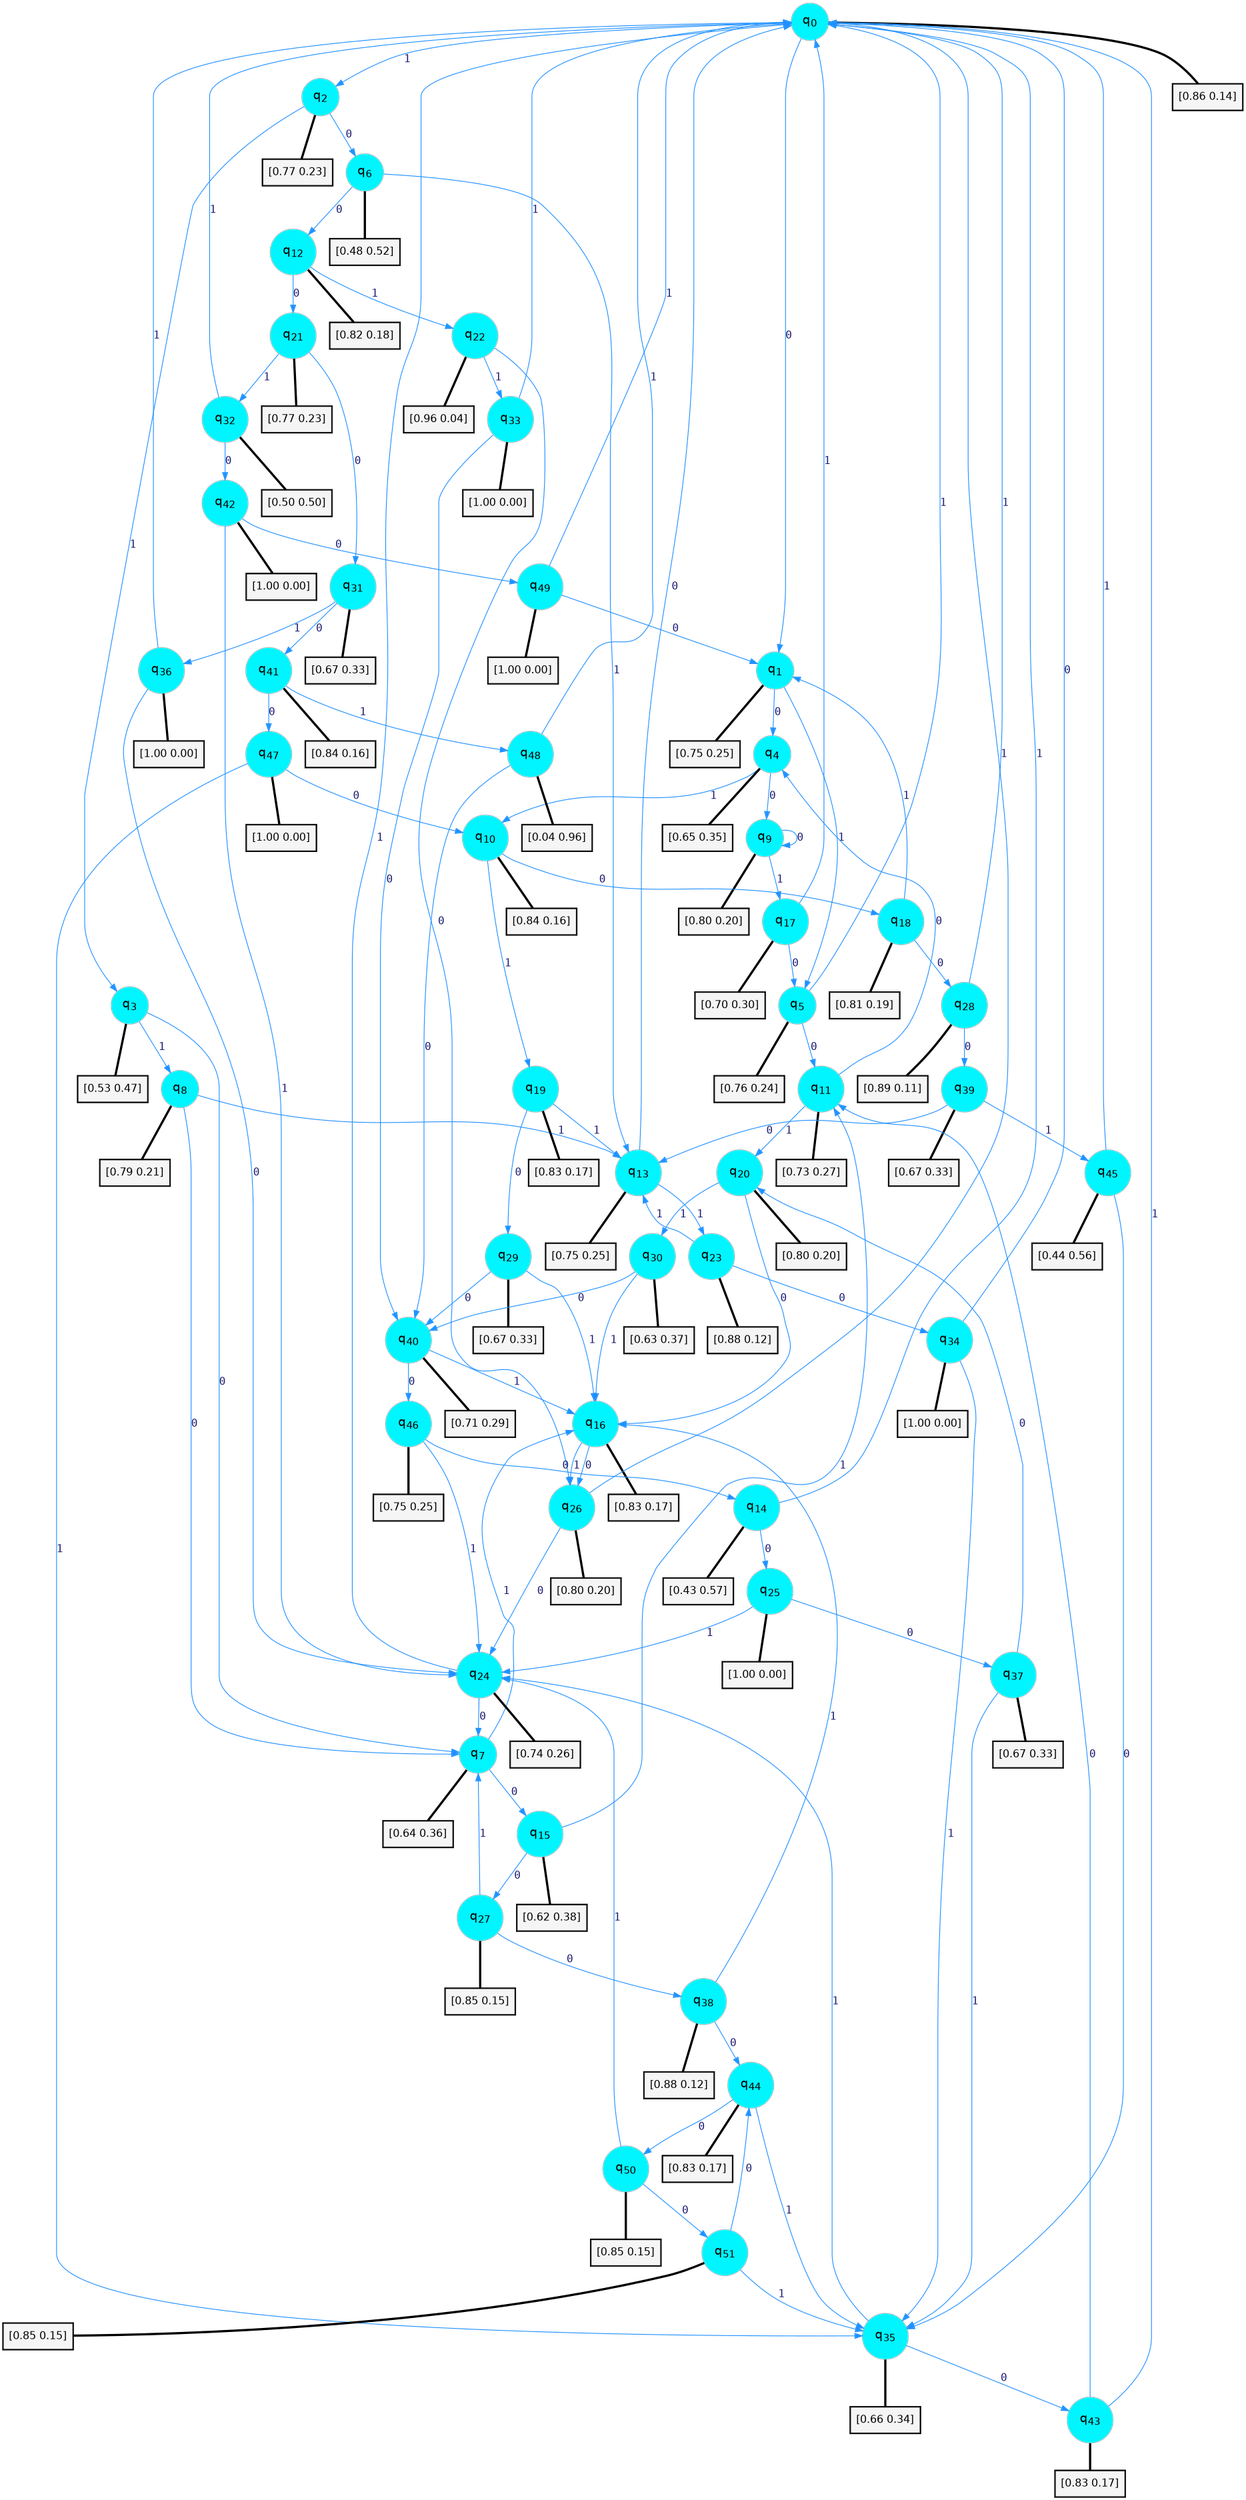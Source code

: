 digraph G {
graph [
bgcolor=transparent, dpi=300, rankdir=TD, size="40,25"];
node [
color=gray, fillcolor=turquoise1, fontcolor=black, fontname=Helvetica, fontsize=16, fontweight=bold, shape=circle, style=filled];
edge [
arrowsize=1, color=dodgerblue1, fontcolor=midnightblue, fontname=courier, fontweight=bold, penwidth=1, style=solid, weight=20];
0[label=<q<SUB>0</SUB>>];
1[label=<q<SUB>1</SUB>>];
2[label=<q<SUB>2</SUB>>];
3[label=<q<SUB>3</SUB>>];
4[label=<q<SUB>4</SUB>>];
5[label=<q<SUB>5</SUB>>];
6[label=<q<SUB>6</SUB>>];
7[label=<q<SUB>7</SUB>>];
8[label=<q<SUB>8</SUB>>];
9[label=<q<SUB>9</SUB>>];
10[label=<q<SUB>10</SUB>>];
11[label=<q<SUB>11</SUB>>];
12[label=<q<SUB>12</SUB>>];
13[label=<q<SUB>13</SUB>>];
14[label=<q<SUB>14</SUB>>];
15[label=<q<SUB>15</SUB>>];
16[label=<q<SUB>16</SUB>>];
17[label=<q<SUB>17</SUB>>];
18[label=<q<SUB>18</SUB>>];
19[label=<q<SUB>19</SUB>>];
20[label=<q<SUB>20</SUB>>];
21[label=<q<SUB>21</SUB>>];
22[label=<q<SUB>22</SUB>>];
23[label=<q<SUB>23</SUB>>];
24[label=<q<SUB>24</SUB>>];
25[label=<q<SUB>25</SUB>>];
26[label=<q<SUB>26</SUB>>];
27[label=<q<SUB>27</SUB>>];
28[label=<q<SUB>28</SUB>>];
29[label=<q<SUB>29</SUB>>];
30[label=<q<SUB>30</SUB>>];
31[label=<q<SUB>31</SUB>>];
32[label=<q<SUB>32</SUB>>];
33[label=<q<SUB>33</SUB>>];
34[label=<q<SUB>34</SUB>>];
35[label=<q<SUB>35</SUB>>];
36[label=<q<SUB>36</SUB>>];
37[label=<q<SUB>37</SUB>>];
38[label=<q<SUB>38</SUB>>];
39[label=<q<SUB>39</SUB>>];
40[label=<q<SUB>40</SUB>>];
41[label=<q<SUB>41</SUB>>];
42[label=<q<SUB>42</SUB>>];
43[label=<q<SUB>43</SUB>>];
44[label=<q<SUB>44</SUB>>];
45[label=<q<SUB>45</SUB>>];
46[label=<q<SUB>46</SUB>>];
47[label=<q<SUB>47</SUB>>];
48[label=<q<SUB>48</SUB>>];
49[label=<q<SUB>49</SUB>>];
50[label=<q<SUB>50</SUB>>];
51[label=<q<SUB>51</SUB>>];
52[label="[0.86 0.14]", shape=box,fontcolor=black, fontname=Helvetica, fontsize=14, penwidth=2, fillcolor=whitesmoke,color=black];
53[label="[0.75 0.25]", shape=box,fontcolor=black, fontname=Helvetica, fontsize=14, penwidth=2, fillcolor=whitesmoke,color=black];
54[label="[0.77 0.23]", shape=box,fontcolor=black, fontname=Helvetica, fontsize=14, penwidth=2, fillcolor=whitesmoke,color=black];
55[label="[0.53 0.47]", shape=box,fontcolor=black, fontname=Helvetica, fontsize=14, penwidth=2, fillcolor=whitesmoke,color=black];
56[label="[0.65 0.35]", shape=box,fontcolor=black, fontname=Helvetica, fontsize=14, penwidth=2, fillcolor=whitesmoke,color=black];
57[label="[0.76 0.24]", shape=box,fontcolor=black, fontname=Helvetica, fontsize=14, penwidth=2, fillcolor=whitesmoke,color=black];
58[label="[0.48 0.52]", shape=box,fontcolor=black, fontname=Helvetica, fontsize=14, penwidth=2, fillcolor=whitesmoke,color=black];
59[label="[0.64 0.36]", shape=box,fontcolor=black, fontname=Helvetica, fontsize=14, penwidth=2, fillcolor=whitesmoke,color=black];
60[label="[0.79 0.21]", shape=box,fontcolor=black, fontname=Helvetica, fontsize=14, penwidth=2, fillcolor=whitesmoke,color=black];
61[label="[0.80 0.20]", shape=box,fontcolor=black, fontname=Helvetica, fontsize=14, penwidth=2, fillcolor=whitesmoke,color=black];
62[label="[0.84 0.16]", shape=box,fontcolor=black, fontname=Helvetica, fontsize=14, penwidth=2, fillcolor=whitesmoke,color=black];
63[label="[0.73 0.27]", shape=box,fontcolor=black, fontname=Helvetica, fontsize=14, penwidth=2, fillcolor=whitesmoke,color=black];
64[label="[0.82 0.18]", shape=box,fontcolor=black, fontname=Helvetica, fontsize=14, penwidth=2, fillcolor=whitesmoke,color=black];
65[label="[0.75 0.25]", shape=box,fontcolor=black, fontname=Helvetica, fontsize=14, penwidth=2, fillcolor=whitesmoke,color=black];
66[label="[0.43 0.57]", shape=box,fontcolor=black, fontname=Helvetica, fontsize=14, penwidth=2, fillcolor=whitesmoke,color=black];
67[label="[0.62 0.38]", shape=box,fontcolor=black, fontname=Helvetica, fontsize=14, penwidth=2, fillcolor=whitesmoke,color=black];
68[label="[0.83 0.17]", shape=box,fontcolor=black, fontname=Helvetica, fontsize=14, penwidth=2, fillcolor=whitesmoke,color=black];
69[label="[0.70 0.30]", shape=box,fontcolor=black, fontname=Helvetica, fontsize=14, penwidth=2, fillcolor=whitesmoke,color=black];
70[label="[0.81 0.19]", shape=box,fontcolor=black, fontname=Helvetica, fontsize=14, penwidth=2, fillcolor=whitesmoke,color=black];
71[label="[0.83 0.17]", shape=box,fontcolor=black, fontname=Helvetica, fontsize=14, penwidth=2, fillcolor=whitesmoke,color=black];
72[label="[0.80 0.20]", shape=box,fontcolor=black, fontname=Helvetica, fontsize=14, penwidth=2, fillcolor=whitesmoke,color=black];
73[label="[0.77 0.23]", shape=box,fontcolor=black, fontname=Helvetica, fontsize=14, penwidth=2, fillcolor=whitesmoke,color=black];
74[label="[0.96 0.04]", shape=box,fontcolor=black, fontname=Helvetica, fontsize=14, penwidth=2, fillcolor=whitesmoke,color=black];
75[label="[0.88 0.12]", shape=box,fontcolor=black, fontname=Helvetica, fontsize=14, penwidth=2, fillcolor=whitesmoke,color=black];
76[label="[0.74 0.26]", shape=box,fontcolor=black, fontname=Helvetica, fontsize=14, penwidth=2, fillcolor=whitesmoke,color=black];
77[label="[1.00 0.00]", shape=box,fontcolor=black, fontname=Helvetica, fontsize=14, penwidth=2, fillcolor=whitesmoke,color=black];
78[label="[0.80 0.20]", shape=box,fontcolor=black, fontname=Helvetica, fontsize=14, penwidth=2, fillcolor=whitesmoke,color=black];
79[label="[0.85 0.15]", shape=box,fontcolor=black, fontname=Helvetica, fontsize=14, penwidth=2, fillcolor=whitesmoke,color=black];
80[label="[0.89 0.11]", shape=box,fontcolor=black, fontname=Helvetica, fontsize=14, penwidth=2, fillcolor=whitesmoke,color=black];
81[label="[0.67 0.33]", shape=box,fontcolor=black, fontname=Helvetica, fontsize=14, penwidth=2, fillcolor=whitesmoke,color=black];
82[label="[0.63 0.37]", shape=box,fontcolor=black, fontname=Helvetica, fontsize=14, penwidth=2, fillcolor=whitesmoke,color=black];
83[label="[0.67 0.33]", shape=box,fontcolor=black, fontname=Helvetica, fontsize=14, penwidth=2, fillcolor=whitesmoke,color=black];
84[label="[0.50 0.50]", shape=box,fontcolor=black, fontname=Helvetica, fontsize=14, penwidth=2, fillcolor=whitesmoke,color=black];
85[label="[1.00 0.00]", shape=box,fontcolor=black, fontname=Helvetica, fontsize=14, penwidth=2, fillcolor=whitesmoke,color=black];
86[label="[1.00 0.00]", shape=box,fontcolor=black, fontname=Helvetica, fontsize=14, penwidth=2, fillcolor=whitesmoke,color=black];
87[label="[0.66 0.34]", shape=box,fontcolor=black, fontname=Helvetica, fontsize=14, penwidth=2, fillcolor=whitesmoke,color=black];
88[label="[1.00 0.00]", shape=box,fontcolor=black, fontname=Helvetica, fontsize=14, penwidth=2, fillcolor=whitesmoke,color=black];
89[label="[0.67 0.33]", shape=box,fontcolor=black, fontname=Helvetica, fontsize=14, penwidth=2, fillcolor=whitesmoke,color=black];
90[label="[0.88 0.12]", shape=box,fontcolor=black, fontname=Helvetica, fontsize=14, penwidth=2, fillcolor=whitesmoke,color=black];
91[label="[0.67 0.33]", shape=box,fontcolor=black, fontname=Helvetica, fontsize=14, penwidth=2, fillcolor=whitesmoke,color=black];
92[label="[0.71 0.29]", shape=box,fontcolor=black, fontname=Helvetica, fontsize=14, penwidth=2, fillcolor=whitesmoke,color=black];
93[label="[0.84 0.16]", shape=box,fontcolor=black, fontname=Helvetica, fontsize=14, penwidth=2, fillcolor=whitesmoke,color=black];
94[label="[1.00 0.00]", shape=box,fontcolor=black, fontname=Helvetica, fontsize=14, penwidth=2, fillcolor=whitesmoke,color=black];
95[label="[0.83 0.17]", shape=box,fontcolor=black, fontname=Helvetica, fontsize=14, penwidth=2, fillcolor=whitesmoke,color=black];
96[label="[0.83 0.17]", shape=box,fontcolor=black, fontname=Helvetica, fontsize=14, penwidth=2, fillcolor=whitesmoke,color=black];
97[label="[0.44 0.56]", shape=box,fontcolor=black, fontname=Helvetica, fontsize=14, penwidth=2, fillcolor=whitesmoke,color=black];
98[label="[0.75 0.25]", shape=box,fontcolor=black, fontname=Helvetica, fontsize=14, penwidth=2, fillcolor=whitesmoke,color=black];
99[label="[1.00 0.00]", shape=box,fontcolor=black, fontname=Helvetica, fontsize=14, penwidth=2, fillcolor=whitesmoke,color=black];
100[label="[0.04 0.96]", shape=box,fontcolor=black, fontname=Helvetica, fontsize=14, penwidth=2, fillcolor=whitesmoke,color=black];
101[label="[1.00 0.00]", shape=box,fontcolor=black, fontname=Helvetica, fontsize=14, penwidth=2, fillcolor=whitesmoke,color=black];
102[label="[0.85 0.15]", shape=box,fontcolor=black, fontname=Helvetica, fontsize=14, penwidth=2, fillcolor=whitesmoke,color=black];
103[label="[0.85 0.15]", shape=box,fontcolor=black, fontname=Helvetica, fontsize=14, penwidth=2, fillcolor=whitesmoke,color=black];
0->1 [label=0];
0->2 [label=1];
0->52 [arrowhead=none, penwidth=3,color=black];
1->4 [label=0];
1->5 [label=1];
1->53 [arrowhead=none, penwidth=3,color=black];
2->6 [label=0];
2->3 [label=1];
2->54 [arrowhead=none, penwidth=3,color=black];
3->7 [label=0];
3->8 [label=1];
3->55 [arrowhead=none, penwidth=3,color=black];
4->9 [label=0];
4->10 [label=1];
4->56 [arrowhead=none, penwidth=3,color=black];
5->11 [label=0];
5->0 [label=1];
5->57 [arrowhead=none, penwidth=3,color=black];
6->12 [label=0];
6->13 [label=1];
6->58 [arrowhead=none, penwidth=3,color=black];
7->15 [label=0];
7->16 [label=1];
7->59 [arrowhead=none, penwidth=3,color=black];
8->7 [label=0];
8->13 [label=1];
8->60 [arrowhead=none, penwidth=3,color=black];
9->9 [label=0];
9->17 [label=1];
9->61 [arrowhead=none, penwidth=3,color=black];
10->18 [label=0];
10->19 [label=1];
10->62 [arrowhead=none, penwidth=3,color=black];
11->4 [label=0];
11->20 [label=1];
11->63 [arrowhead=none, penwidth=3,color=black];
12->21 [label=0];
12->22 [label=1];
12->64 [arrowhead=none, penwidth=3,color=black];
13->0 [label=0];
13->23 [label=1];
13->65 [arrowhead=none, penwidth=3,color=black];
14->25 [label=0];
14->0 [label=1];
14->66 [arrowhead=none, penwidth=3,color=black];
15->27 [label=0];
15->11 [label=1];
15->67 [arrowhead=none, penwidth=3,color=black];
16->26 [label=0];
16->26 [label=1];
16->68 [arrowhead=none, penwidth=3,color=black];
17->5 [label=0];
17->0 [label=1];
17->69 [arrowhead=none, penwidth=3,color=black];
18->28 [label=0];
18->1 [label=1];
18->70 [arrowhead=none, penwidth=3,color=black];
19->29 [label=0];
19->13 [label=1];
19->71 [arrowhead=none, penwidth=3,color=black];
20->16 [label=0];
20->30 [label=1];
20->72 [arrowhead=none, penwidth=3,color=black];
21->31 [label=0];
21->32 [label=1];
21->73 [arrowhead=none, penwidth=3,color=black];
22->26 [label=0];
22->33 [label=1];
22->74 [arrowhead=none, penwidth=3,color=black];
23->34 [label=0];
23->13 [label=1];
23->75 [arrowhead=none, penwidth=3,color=black];
24->7 [label=0];
24->0 [label=1];
24->76 [arrowhead=none, penwidth=3,color=black];
25->37 [label=0];
25->24 [label=1];
25->77 [arrowhead=none, penwidth=3,color=black];
26->24 [label=0];
26->0 [label=1];
26->78 [arrowhead=none, penwidth=3,color=black];
27->38 [label=0];
27->7 [label=1];
27->79 [arrowhead=none, penwidth=3,color=black];
28->39 [label=0];
28->0 [label=1];
28->80 [arrowhead=none, penwidth=3,color=black];
29->40 [label=0];
29->16 [label=1];
29->81 [arrowhead=none, penwidth=3,color=black];
30->40 [label=0];
30->16 [label=1];
30->82 [arrowhead=none, penwidth=3,color=black];
31->41 [label=0];
31->36 [label=1];
31->83 [arrowhead=none, penwidth=3,color=black];
32->42 [label=0];
32->0 [label=1];
32->84 [arrowhead=none, penwidth=3,color=black];
33->40 [label=0];
33->0 [label=1];
33->85 [arrowhead=none, penwidth=3,color=black];
34->0 [label=0];
34->35 [label=1];
34->86 [arrowhead=none, penwidth=3,color=black];
35->43 [label=0];
35->24 [label=1];
35->87 [arrowhead=none, penwidth=3,color=black];
36->24 [label=0];
36->0 [label=1];
36->88 [arrowhead=none, penwidth=3,color=black];
37->20 [label=0];
37->35 [label=1];
37->89 [arrowhead=none, penwidth=3,color=black];
38->44 [label=0];
38->16 [label=1];
38->90 [arrowhead=none, penwidth=3,color=black];
39->13 [label=0];
39->45 [label=1];
39->91 [arrowhead=none, penwidth=3,color=black];
40->46 [label=0];
40->16 [label=1];
40->92 [arrowhead=none, penwidth=3,color=black];
41->47 [label=0];
41->48 [label=1];
41->93 [arrowhead=none, penwidth=3,color=black];
42->49 [label=0];
42->24 [label=1];
42->94 [arrowhead=none, penwidth=3,color=black];
43->11 [label=0];
43->0 [label=1];
43->95 [arrowhead=none, penwidth=3,color=black];
44->50 [label=0];
44->35 [label=1];
44->96 [arrowhead=none, penwidth=3,color=black];
45->35 [label=0];
45->0 [label=1];
45->97 [arrowhead=none, penwidth=3,color=black];
46->14 [label=0];
46->24 [label=1];
46->98 [arrowhead=none, penwidth=3,color=black];
47->10 [label=0];
47->35 [label=1];
47->99 [arrowhead=none, penwidth=3,color=black];
48->40 [label=0];
48->0 [label=1];
48->100 [arrowhead=none, penwidth=3,color=black];
49->1 [label=0];
49->0 [label=1];
49->101 [arrowhead=none, penwidth=3,color=black];
50->51 [label=0];
50->24 [label=1];
50->102 [arrowhead=none, penwidth=3,color=black];
51->44 [label=0];
51->35 [label=1];
51->103 [arrowhead=none, penwidth=3,color=black];
}

